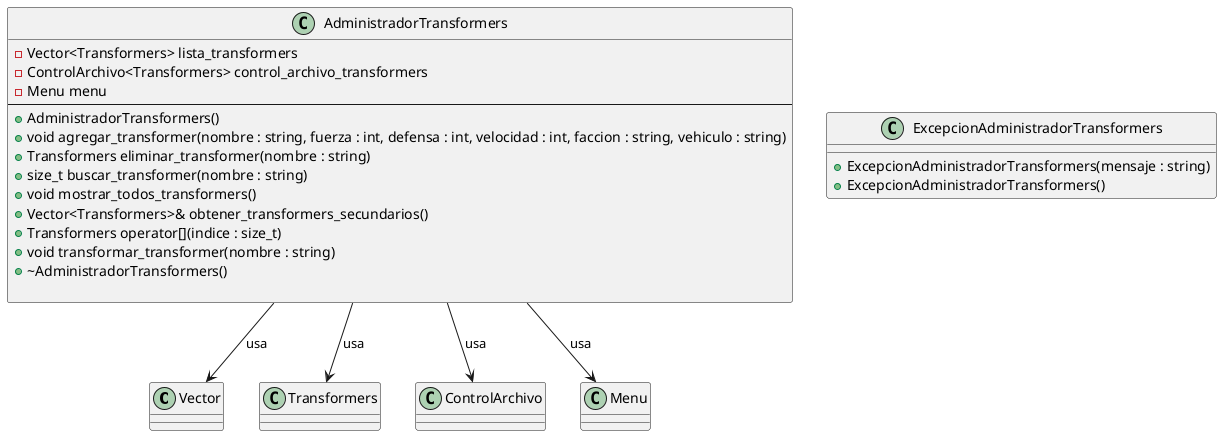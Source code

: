 @startuml
'https://plantuml.com/class-diagram
class Vector
class Transformers
class ControlArchivo
class Menu

class ExcepcionAdministradorTransformers {
    + ExcepcionAdministradorTransformers(mensaje : string)
    + ExcepcionAdministradorTransformers()
}

class AdministradorTransformers{
    - Vector<Transformers> lista_transformers
    - ControlArchivo<Transformers> control_archivo_transformers
    - Menu menu
    ---
    + AdministradorTransformers()
    + void agregar_transformer(nombre : string, fuerza : int, defensa : int, velocidad : int, faccion : string, vehiculo : string)
    + Transformers eliminar_transformer(nombre : string)
    + size_t buscar_transformer(nombre : string)
    + void mostrar_todos_transformers()
    + Vector<Transformers>& obtener_transformers_secundarios()
    + Transformers operator[](indice : size_t)
    + void transformar_transformer(nombre : string)
    + ~AdministradorTransformers()

}

' Relaciones
AdministradorTransformers --> Vector : "usa"
AdministradorTransformers --> Transformers : "usa"
AdministradorTransformers --> ControlArchivo : "usa"
AdministradorTransformers --> Menu : "usa"
@enduml